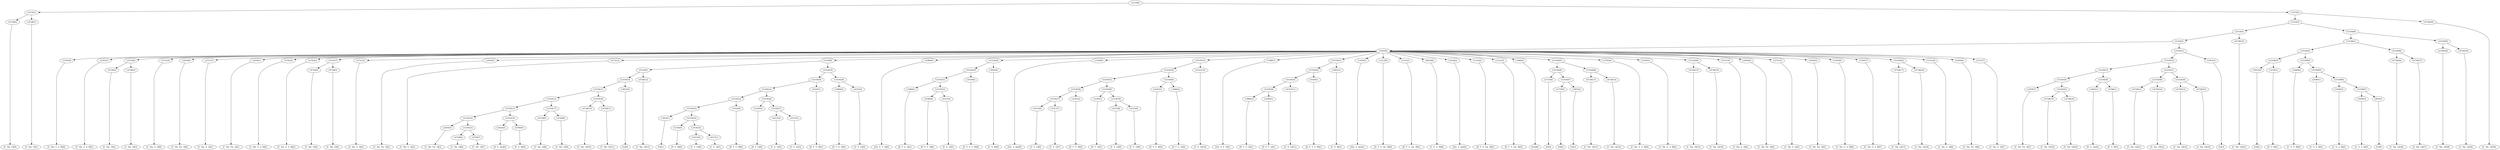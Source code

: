 digraph sample{
"L4728(0)"->"[C  Dis  G](0)"
"L4728(1)"->"[C  Dis  G](1)"
"L5319(1)"->"L4728(0)"
"L5319(1)"->"L4728(1)"
"L2783(0)"->"[C  Dis  G  A  B](0)"
"L2783(1)"->"[C  Dis  G  A  B](1)"
"L4728(2)"->"[C  Dis  G](2)"
"L4728(3)"->"[C  Dis  G](3)"
"L5319(6)"->"L4728(2)"
"L5319(6)"->"L4728(3)"
"L2721(0)"->"[C  Dis  G  A](0)"
"L2930(0)"->"[C  Dis  Fis  A](0)"
"L2721(1)"->"[C  Dis  G  A](1)"
"L2930(1)"->"[C  Dis  Fis  A](1)"
"L2783(2)"->"[C  Dis  G  A  B](2)"
"L2783(3)"->"[C  Dis  G  A  B](3)"
"L4728(4)"->"[C  Dis  G](4)"
"L4728(5)"->"[C  Dis  G](5)"
"L5319(7)"->"L4728(4)"
"L5319(7)"->"L4728(5)"
"L2721(2)"->"[C  Dis  G  A](2)"
"L2930(2)"->"[C  Dis  Fis  A](2)"
"L2721(3)"->"[C  Dis  G  A](3)"
"L2930(3)"->"[C  Dis  Fis  A](3)"
"L4728(6)"->"[C  Dis  G](6)"
"L4728(7)"->"[C  Dis  G](7)"
"L5319(15)"->"L4728(6)"
"L5319(15)"->"L4728(7)"
"L5319(14)"->"L2930(3)"
"L5319(14)"->"L5319(15)"
"L3402(0)"->"[D  G  Ais](0)"
"L4786(0)"->"[F  G  B](0)"
"L5319(16)"->"L3402(0)"
"L5319(16)"->"L4786(0)"
"L5319(13)"->"L5319(14)"
"L5319(13)"->"L5319(16)"
"L4728(8)"->"[C  Dis  G](8)"
"L4728(9)"->"[C  Dis  G](9)"
"L5319(17)"->"L4728(8)"
"L5319(17)"->"L4728(9)"
"L5319(12)"->"L5319(13)"
"L5319(12)"->"L5319(17)"
"L4728(10)"->"[C  Dis  G](10)"
"L4728(11)"->"[C  Dis  G](11)"
"L5319(18)"->"L4728(10)"
"L5319(18)"->"L4728(11)"
"L5319(11)"->"L5319(12)"
"L5319(11)"->"L5319(18)"
"L3953(0)"->"[G](0)"
"L5319(10)"->"L5319(11)"
"L5319(10)"->"L3953(0)"
"L4728(12)"->"[C  Dis  G](12)"
"L5319(9)"->"L5319(10)"
"L5319(9)"->"L4728(12)"
"L3953(1)"->"[G](1)"
"L2156(0)"->"[D  G  B](0)"
"L4315(0)"->"[C  E  G](0)"
"L4315(1)"->"[C  E  G](1)"
"L5319(25)"->"L4315(0)"
"L5319(25)"->"L4315(1)"
"L5319(24)"->"L2156(0)"
"L5319(24)"->"L5319(25)"
"L5319(23)"->"L3953(1)"
"L5319(23)"->"L5319(24)"
"L4103(0)"->"[D  F  G  B](0)"
"L5319(22)"->"L5319(23)"
"L5319(22)"->"L4103(0)"
"L2185(0)"->"[D  F  G](0)"
"L4315(2)"->"[C  E  G](2)"
"L4315(3)"->"[C  E  G](3)"
"L5319(27)"->"L4315(2)"
"L5319(27)"->"L4315(3)"
"L5319(26)"->"L2185(0)"
"L5319(26)"->"L5319(27)"
"L5319(21)"->"L5319(22)"
"L5319(21)"->"L5319(26)"
"L4103(1)"->"[D  F  G  B](1)"
"L5319(20)"->"L5319(21)"
"L5319(20)"->"L4103(1)"
"L3984(0)"->"[D  F  G  A](0)"
"L4315(4)"->"[C  E  G](4)"
"L5319(28)"->"L3984(0)"
"L5319(28)"->"L4315(4)"
"L5319(19)"->"L5319(20)"
"L5319(19)"->"L5319(28)"
"L5319(8)"->"L5319(9)"
"L5319(8)"->"L5319(19)"
"L1986(0)"->"[Cis  E  F  A](0)"
"L3984(1)"->"[D  F  G  A](1)"
"L4389(0)"->"[D  E  F  A](0)"
"L4315(5)"->"[C  E  G](5)"
"L5319(32)"->"L4389(0)"
"L5319(32)"->"L4315(5)"
"L5319(31)"->"L3984(1)"
"L5319(31)"->"L5319(32)"
"L5019(0)"->"[D  E  F  G  B](0)"
"L5319(30)"->"L5319(31)"
"L5319(30)"->"L5019(0)"
"L3091(0)"->"[C  E  B](0)"
"L5319(29)"->"L5319(30)"
"L5319(29)"->"L3091(0)"
"L1430(0)"->"[Gis  A  Ais](0)"
"L4315(6)"->"[C  E  G](6)"
"L4315(7)"->"[C  E  G](7)"
"L5319(37)"->"L4315(6)"
"L5319(37)"->"L4315(7)"
"L4103(2)"->"[D  F  G  B](2)"
"L5319(36)"->"L5319(37)"
"L5319(36)"->"L4103(2)"
"L2185(1)"->"[D  F  G](1)"
"L4315(8)"->"[C  E  G](8)"
"L4315(9)"->"[C  E  G](9)"
"L5319(39)"->"L4315(8)"
"L5319(39)"->"L4315(9)"
"L5319(38)"->"L2185(1)"
"L5319(38)"->"L5319(39)"
"L5319(35)"->"L5319(36)"
"L5319(35)"->"L5319(38)"
"L4103(3)"->"[D  F  G  B](3)"
"L3984(2)"->"[D  F  G  A](2)"
"L5319(40)"->"L4103(3)"
"L5319(40)"->"L3984(2)"
"L5319(34)"->"L5319(35)"
"L5319(34)"->"L5319(40)"
"L4315(10)"->"[C  E  G](10)"
"L5319(33)"->"L5319(34)"
"L5319(33)"->"L4315(10)"
"L1986(1)"->"[Cis  E  F  A](1)"
"L3984(3)"->"[D  F  G  A](3)"
"L4389(1)"->"[D  E  F  A](1)"
"L5319(44)"->"L3984(3)"
"L5319(44)"->"L4389(1)"
"L4315(11)"->"[C  E  G](11)"
"L5319(43)"->"L5319(44)"
"L5319(43)"->"L4315(11)"
"L5019(1)"->"[D  E  F  G  B](1)"
"L5319(42)"->"L5319(43)"
"L5319(42)"->"L5019(1)"
"L3091(1)"->"[C  E  B](1)"
"L5319(41)"->"L5319(42)"
"L5319(41)"->"L3091(1)"
"L1430(1)"->"[Gis  A  Ais](1)"
"L1312(0)"->"[D  F  G  Gis  B](0)"
"L1312(1)"->"[D  F  G  Gis  B](1)"
"L4610(0)"->"[C  E  G  B](0)"
"L1430(2)"->"[Gis  A  Ais](2)"
"L1312(2)"->"[D  F  G  Gis  B](2)"
"L1312(3)"->"[D  F  G  Gis  B](3)"
"L-686(0)"->"[Gis](0)"
"L3735(0)"->"[F](0)"
"L2735(0)"->"[D](0)"
"L3953(2)"->"[G](2)"
"L5319(47)"->"L2735(0)"
"L5319(47)"->"L3953(2)"
"L5319(46)"->"L3735(0)"
"L5319(46)"->"L5319(47)"
"L4728(13)"->"[C  Dis  G](13)"
"L4728(14)"->"[C  Dis  G](14)"
"L5319(48)"->"L4728(13)"
"L5319(48)"->"L4728(14)"
"L5319(45)"->"L5319(46)"
"L5319(45)"->"L5319(48)"
"L2783(4)"->"[C  Dis  G  A  B](4)"
"L2783(5)"->"[C  Dis  G  A  B](5)"
"L4728(15)"->"[C  Dis  G](15)"
"L4728(16)"->"[C  Dis  G](16)"
"L5319(49)"->"L4728(15)"
"L5319(49)"->"L4728(16)"
"L2721(4)"->"[C  Dis  G  A](4)"
"L2930(4)"->"[C  Dis  Fis  A](4)"
"L2721(5)"->"[C  Dis  G  A](5)"
"L2930(5)"->"[C  Dis  Fis  A](5)"
"L2783(6)"->"[C  Dis  G  A  B](6)"
"L2783(7)"->"[C  Dis  G  A  B](7)"
"L4728(17)"->"[C  Dis  G](17)"
"L4728(18)"->"[C  Dis  G](18)"
"L5319(50)"->"L4728(17)"
"L5319(50)"->"L4728(18)"
"L2721(6)"->"[C  Dis  G  A](6)"
"L2930(6)"->"[C  Dis  Fis  A](6)"
"L2721(7)"->"[C  Dis  G  A](7)"
"L5263(0)"->"L2783(0)"
"L5263(0)"->"L2783(1)"
"L5263(0)"->"L5319(6)"
"L5263(0)"->"L2721(0)"
"L5263(0)"->"L2930(0)"
"L5263(0)"->"L2721(1)"
"L5263(0)"->"L2930(1)"
"L5263(0)"->"L2783(2)"
"L5263(0)"->"L2783(3)"
"L5263(0)"->"L5319(7)"
"L5263(0)"->"L2721(2)"
"L5263(0)"->"L2930(2)"
"L5263(0)"->"L2721(3)"
"L5263(0)"->"L5319(8)"
"L5263(0)"->"L1986(0)"
"L5263(0)"->"L5319(29)"
"L5263(0)"->"L1430(0)"
"L5263(0)"->"L5319(33)"
"L5263(0)"->"L1986(1)"
"L5263(0)"->"L5319(41)"
"L5263(0)"->"L1430(1)"
"L5263(0)"->"L1312(0)"
"L5263(0)"->"L1312(1)"
"L5263(0)"->"L4610(0)"
"L5263(0)"->"L1430(2)"
"L5263(0)"->"L1312(2)"
"L5263(0)"->"L1312(3)"
"L5263(0)"->"L-686(0)"
"L5263(0)"->"L5319(45)"
"L5263(0)"->"L2783(4)"
"L5263(0)"->"L2783(5)"
"L5263(0)"->"L5319(49)"
"L5263(0)"->"L2721(4)"
"L5263(0)"->"L2930(4)"
"L5263(0)"->"L2721(5)"
"L5263(0)"->"L2930(5)"
"L5263(0)"->"L2783(6)"
"L5263(0)"->"L2783(7)"
"L5263(0)"->"L5319(50)"
"L5263(0)"->"L2721(6)"
"L5263(0)"->"L2930(6)"
"L5263(0)"->"L2721(7)"
"L2930(7)"->"[C  Dis  Fis  A](7)"
"L4728(19)"->"[C  Dis  G](19)"
"L4728(20)"->"[C  Dis  G](20)"
"L5319(55)"->"L4728(19)"
"L5319(55)"->"L4728(20)"
"L5319(54)"->"L2930(7)"
"L5319(54)"->"L5319(55)"
"L3402(1)"->"[D  G  Ais](1)"
"L4786(1)"->"[F  G  B](1)"
"L5319(56)"->"L3402(1)"
"L5319(56)"->"L4786(1)"
"L5319(53)"->"L5319(54)"
"L5319(53)"->"L5319(56)"
"L4728(21)"->"[C  Dis  G](21)"
"L4728(22)"->"[C  Dis  G](22)"
"L5319(58)"->"L4728(21)"
"L5319(58)"->"L4728(22)"
"L4728(23)"->"[C  Dis  G](23)"
"L4728(24)"->"[C  Dis  G](24)"
"L5319(59)"->"L4728(23)"
"L5319(59)"->"L4728(24)"
"L5319(57)"->"L5319(58)"
"L5319(57)"->"L5319(59)"
"L5319(52)"->"L5319(53)"
"L5319(52)"->"L5319(57)"
"L3953(3)"->"[G](3)"
"L5319(51)"->"L5319(52)"
"L5319(51)"->"L3953(3)"
"L5319(5)"->"L5263(0)"
"L5319(5)"->"L5319(51)"
"L4728(25)"->"[C  Dis  G](25)"
"L5319(4)"->"L5319(5)"
"L5319(4)"->"L4728(25)"
"L3953(4)"->"[G](4)"
"L2156(1)"->"[D  G  B](1)"
"L5319(63)"->"L3953(4)"
"L5319(63)"->"L2156(1)"
"L5049(0)"->"[C  G  A  B](0)"
"L5049(1)"->"[C  G  A  B](1)"
"L5049(2)"->"[C  G  A  B](2)"
"L5049(3)"->"[C  G  A  B](3)"
"L891(0)"->"[C](0)"
"L5319(67)"->"L5049(3)"
"L5319(67)"->"L891(0)"
"L5319(66)"->"L5049(2)"
"L5319(66)"->"L5319(67)"
"L5319(65)"->"L5049(1)"
"L5319(65)"->"L5319(66)"
"L5319(64)"->"L5049(0)"
"L5319(64)"->"L5319(65)"
"L5319(62)"->"L5319(63)"
"L5319(62)"->"L5319(64)"
"L4728(26)"->"[C  Dis  G](26)"
"L4728(27)"->"[C  Dis  G](27)"
"L5319(68)"->"L4728(26)"
"L5319(68)"->"L4728(27)"
"L5319(61)"->"L5319(62)"
"L5319(61)"->"L5319(68)"
"L4728(28)"->"[C  Dis  G](28)"
"L4728(29)"->"[C  Dis  G](29)"
"L5319(69)"->"L4728(28)"
"L5319(69)"->"L4728(29)"
"L5319(60)"->"L5319(61)"
"L5319(60)"->"L5319(69)"
"L5319(3)"->"L5319(4)"
"L5319(3)"->"L5319(60)"
"L4728(30)"->"[C  Dis  G](30)"
"L5319(2)"->"L5319(3)"
"L5319(2)"->"L4728(30)"
"L5319(0)"->"L5319(1)"
"L5319(0)"->"L5319(2)"
{rank = min; "L5319(0)"}
{rank = same; "L5319(1)"; "L5319(2)";}
{rank = same; "L4728(0)"; "L4728(1)"; "L5319(3)"; "L4728(30)";}
{rank = same; "L5319(4)"; "L5319(60)";}
{rank = same; "L5319(5)"; "L4728(25)"; "L5319(61)"; "L5319(69)";}
{rank = same; "L5263(0)"; "L5319(51)"; "L5319(62)"; "L5319(68)"; "L4728(28)"; "L4728(29)";}
{rank = same; "L2783(0)"; "L2783(1)"; "L5319(6)"; "L2721(0)"; "L2930(0)"; "L2721(1)"; "L2930(1)"; "L2783(2)"; "L2783(3)"; "L5319(7)"; "L2721(2)"; "L2930(2)"; "L2721(3)"; "L5319(8)"; "L1986(0)"; "L5319(29)"; "L1430(0)"; "L5319(33)"; "L1986(1)"; "L5319(41)"; "L1430(1)"; "L1312(0)"; "L1312(1)"; "L4610(0)"; "L1430(2)"; "L1312(2)"; "L1312(3)"; "L-686(0)"; "L5319(45)"; "L2783(4)"; "L2783(5)"; "L5319(49)"; "L2721(4)"; "L2930(4)"; "L2721(5)"; "L2930(5)"; "L2783(6)"; "L2783(7)"; "L5319(50)"; "L2721(6)"; "L2930(6)"; "L2721(7)"; "L5319(52)"; "L3953(3)"; "L5319(63)"; "L5319(64)"; "L4728(26)"; "L4728(27)";}
{rank = same; "L4728(2)"; "L4728(3)"; "L4728(4)"; "L4728(5)"; "L5319(9)"; "L5319(19)"; "L5319(30)"; "L3091(0)"; "L5319(34)"; "L4315(10)"; "L5319(42)"; "L3091(1)"; "L5319(46)"; "L5319(48)"; "L4728(15)"; "L4728(16)"; "L4728(17)"; "L4728(18)"; "L5319(53)"; "L5319(57)"; "L3953(4)"; "L2156(1)"; "L5049(0)"; "L5319(65)";}
{rank = same; "L5319(10)"; "L4728(12)"; "L5319(20)"; "L5319(28)"; "L5319(31)"; "L5019(0)"; "L5319(35)"; "L5319(40)"; "L5319(43)"; "L5019(1)"; "L3735(0)"; "L5319(47)"; "L4728(13)"; "L4728(14)"; "L5319(54)"; "L5319(56)"; "L5319(58)"; "L5319(59)"; "L5049(1)"; "L5319(66)";}
{rank = same; "L5319(11)"; "L3953(0)"; "L5319(21)"; "L4103(1)"; "L3984(0)"; "L4315(4)"; "L3984(1)"; "L5319(32)"; "L5319(36)"; "L5319(38)"; "L4103(3)"; "L3984(2)"; "L5319(44)"; "L4315(11)"; "L2735(0)"; "L3953(2)"; "L2930(7)"; "L5319(55)"; "L3402(1)"; "L4786(1)"; "L4728(21)"; "L4728(22)"; "L4728(23)"; "L4728(24)"; "L5049(2)"; "L5319(67)";}
{rank = same; "L5319(12)"; "L5319(18)"; "L5319(22)"; "L5319(26)"; "L4389(0)"; "L4315(5)"; "L5319(37)"; "L4103(2)"; "L2185(1)"; "L5319(39)"; "L3984(3)"; "L4389(1)"; "L4728(19)"; "L4728(20)"; "L5049(3)"; "L891(0)";}
{rank = same; "L5319(13)"; "L5319(17)"; "L4728(10)"; "L4728(11)"; "L5319(23)"; "L4103(0)"; "L2185(0)"; "L5319(27)"; "L4315(6)"; "L4315(7)"; "L4315(8)"; "L4315(9)";}
{rank = same; "L5319(14)"; "L5319(16)"; "L4728(8)"; "L4728(9)"; "L3953(1)"; "L5319(24)"; "L4315(2)"; "L4315(3)";}
{rank = same; "L2930(3)"; "L5319(15)"; "L3402(0)"; "L4786(0)"; "L2156(0)"; "L5319(25)";}
{rank = same; "L4728(6)"; "L4728(7)"; "L4315(0)"; "L4315(1)";}
{rank = max; "[C  Dis  Fis  A](0)"; "[C  Dis  Fis  A](1)"; "[C  Dis  Fis  A](2)"; "[C  Dis  Fis  A](3)"; "[C  Dis  Fis  A](4)"; "[C  Dis  Fis  A](5)"; "[C  Dis  Fis  A](6)"; "[C  Dis  Fis  A](7)"; "[C  Dis  G  A  B](0)"; "[C  Dis  G  A  B](1)"; "[C  Dis  G  A  B](2)"; "[C  Dis  G  A  B](3)"; "[C  Dis  G  A  B](4)"; "[C  Dis  G  A  B](5)"; "[C  Dis  G  A  B](6)"; "[C  Dis  G  A  B](7)"; "[C  Dis  G  A](0)"; "[C  Dis  G  A](1)"; "[C  Dis  G  A](2)"; "[C  Dis  G  A](3)"; "[C  Dis  G  A](4)"; "[C  Dis  G  A](5)"; "[C  Dis  G  A](6)"; "[C  Dis  G  A](7)"; "[C  Dis  G](0)"; "[C  Dis  G](1)"; "[C  Dis  G](10)"; "[C  Dis  G](11)"; "[C  Dis  G](12)"; "[C  Dis  G](13)"; "[C  Dis  G](14)"; "[C  Dis  G](15)"; "[C  Dis  G](16)"; "[C  Dis  G](17)"; "[C  Dis  G](18)"; "[C  Dis  G](19)"; "[C  Dis  G](2)"; "[C  Dis  G](20)"; "[C  Dis  G](21)"; "[C  Dis  G](22)"; "[C  Dis  G](23)"; "[C  Dis  G](24)"; "[C  Dis  G](25)"; "[C  Dis  G](26)"; "[C  Dis  G](27)"; "[C  Dis  G](28)"; "[C  Dis  G](29)"; "[C  Dis  G](3)"; "[C  Dis  G](30)"; "[C  Dis  G](4)"; "[C  Dis  G](5)"; "[C  Dis  G](6)"; "[C  Dis  G](7)"; "[C  Dis  G](8)"; "[C  Dis  G](9)"; "[C  E  B](0)"; "[C  E  B](1)"; "[C  E  G  B](0)"; "[C  E  G](0)"; "[C  E  G](1)"; "[C  E  G](10)"; "[C  E  G](11)"; "[C  E  G](2)"; "[C  E  G](3)"; "[C  E  G](4)"; "[C  E  G](5)"; "[C  E  G](6)"; "[C  E  G](7)"; "[C  E  G](8)"; "[C  E  G](9)"; "[C  G  A  B](0)"; "[C  G  A  B](1)"; "[C  G  A  B](2)"; "[C  G  A  B](3)"; "[C](0)"; "[Cis  E  F  A](0)"; "[Cis  E  F  A](1)"; "[D  E  F  A](0)"; "[D  E  F  A](1)"; "[D  E  F  G  B](0)"; "[D  E  F  G  B](1)"; "[D  F  G  A](0)"; "[D  F  G  A](1)"; "[D  F  G  A](2)"; "[D  F  G  A](3)"; "[D  F  G  B](0)"; "[D  F  G  B](1)"; "[D  F  G  B](2)"; "[D  F  G  B](3)"; "[D  F  G  Gis  B](0)"; "[D  F  G  Gis  B](1)"; "[D  F  G  Gis  B](2)"; "[D  F  G  Gis  B](3)"; "[D  F  G](0)"; "[D  F  G](1)"; "[D  G  Ais](0)"; "[D  G  Ais](1)"; "[D  G  B](0)"; "[D  G  B](1)"; "[D](0)"; "[F  G  B](0)"; "[F  G  B](1)"; "[F](0)"; "[G](0)"; "[G](1)"; "[G](2)"; "[G](3)"; "[G](4)"; "[Gis  A  Ais](0)"; "[Gis  A  Ais](1)"; "[Gis  A  Ais](2)"; "[Gis](0)";}
}